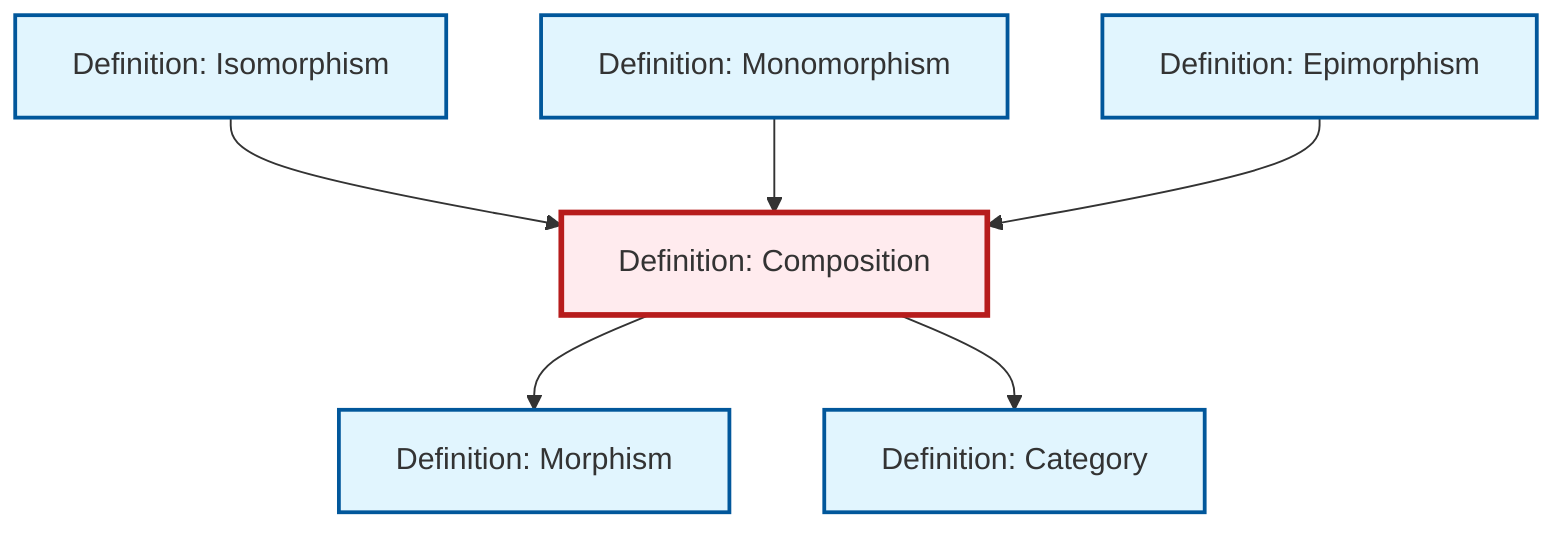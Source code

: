 graph TD
    classDef definition fill:#e1f5fe,stroke:#01579b,stroke-width:2px
    classDef theorem fill:#f3e5f5,stroke:#4a148c,stroke-width:2px
    classDef axiom fill:#fff3e0,stroke:#e65100,stroke-width:2px
    classDef example fill:#e8f5e9,stroke:#1b5e20,stroke-width:2px
    classDef current fill:#ffebee,stroke:#b71c1c,stroke-width:3px
    def-isomorphism["Definition: Isomorphism"]:::definition
    def-composition["Definition: Composition"]:::definition
    def-category["Definition: Category"]:::definition
    def-morphism["Definition: Morphism"]:::definition
    def-epimorphism["Definition: Epimorphism"]:::definition
    def-monomorphism["Definition: Monomorphism"]:::definition
    def-composition --> def-morphism
    def-isomorphism --> def-composition
    def-monomorphism --> def-composition
    def-epimorphism --> def-composition
    def-composition --> def-category
    class def-composition current
